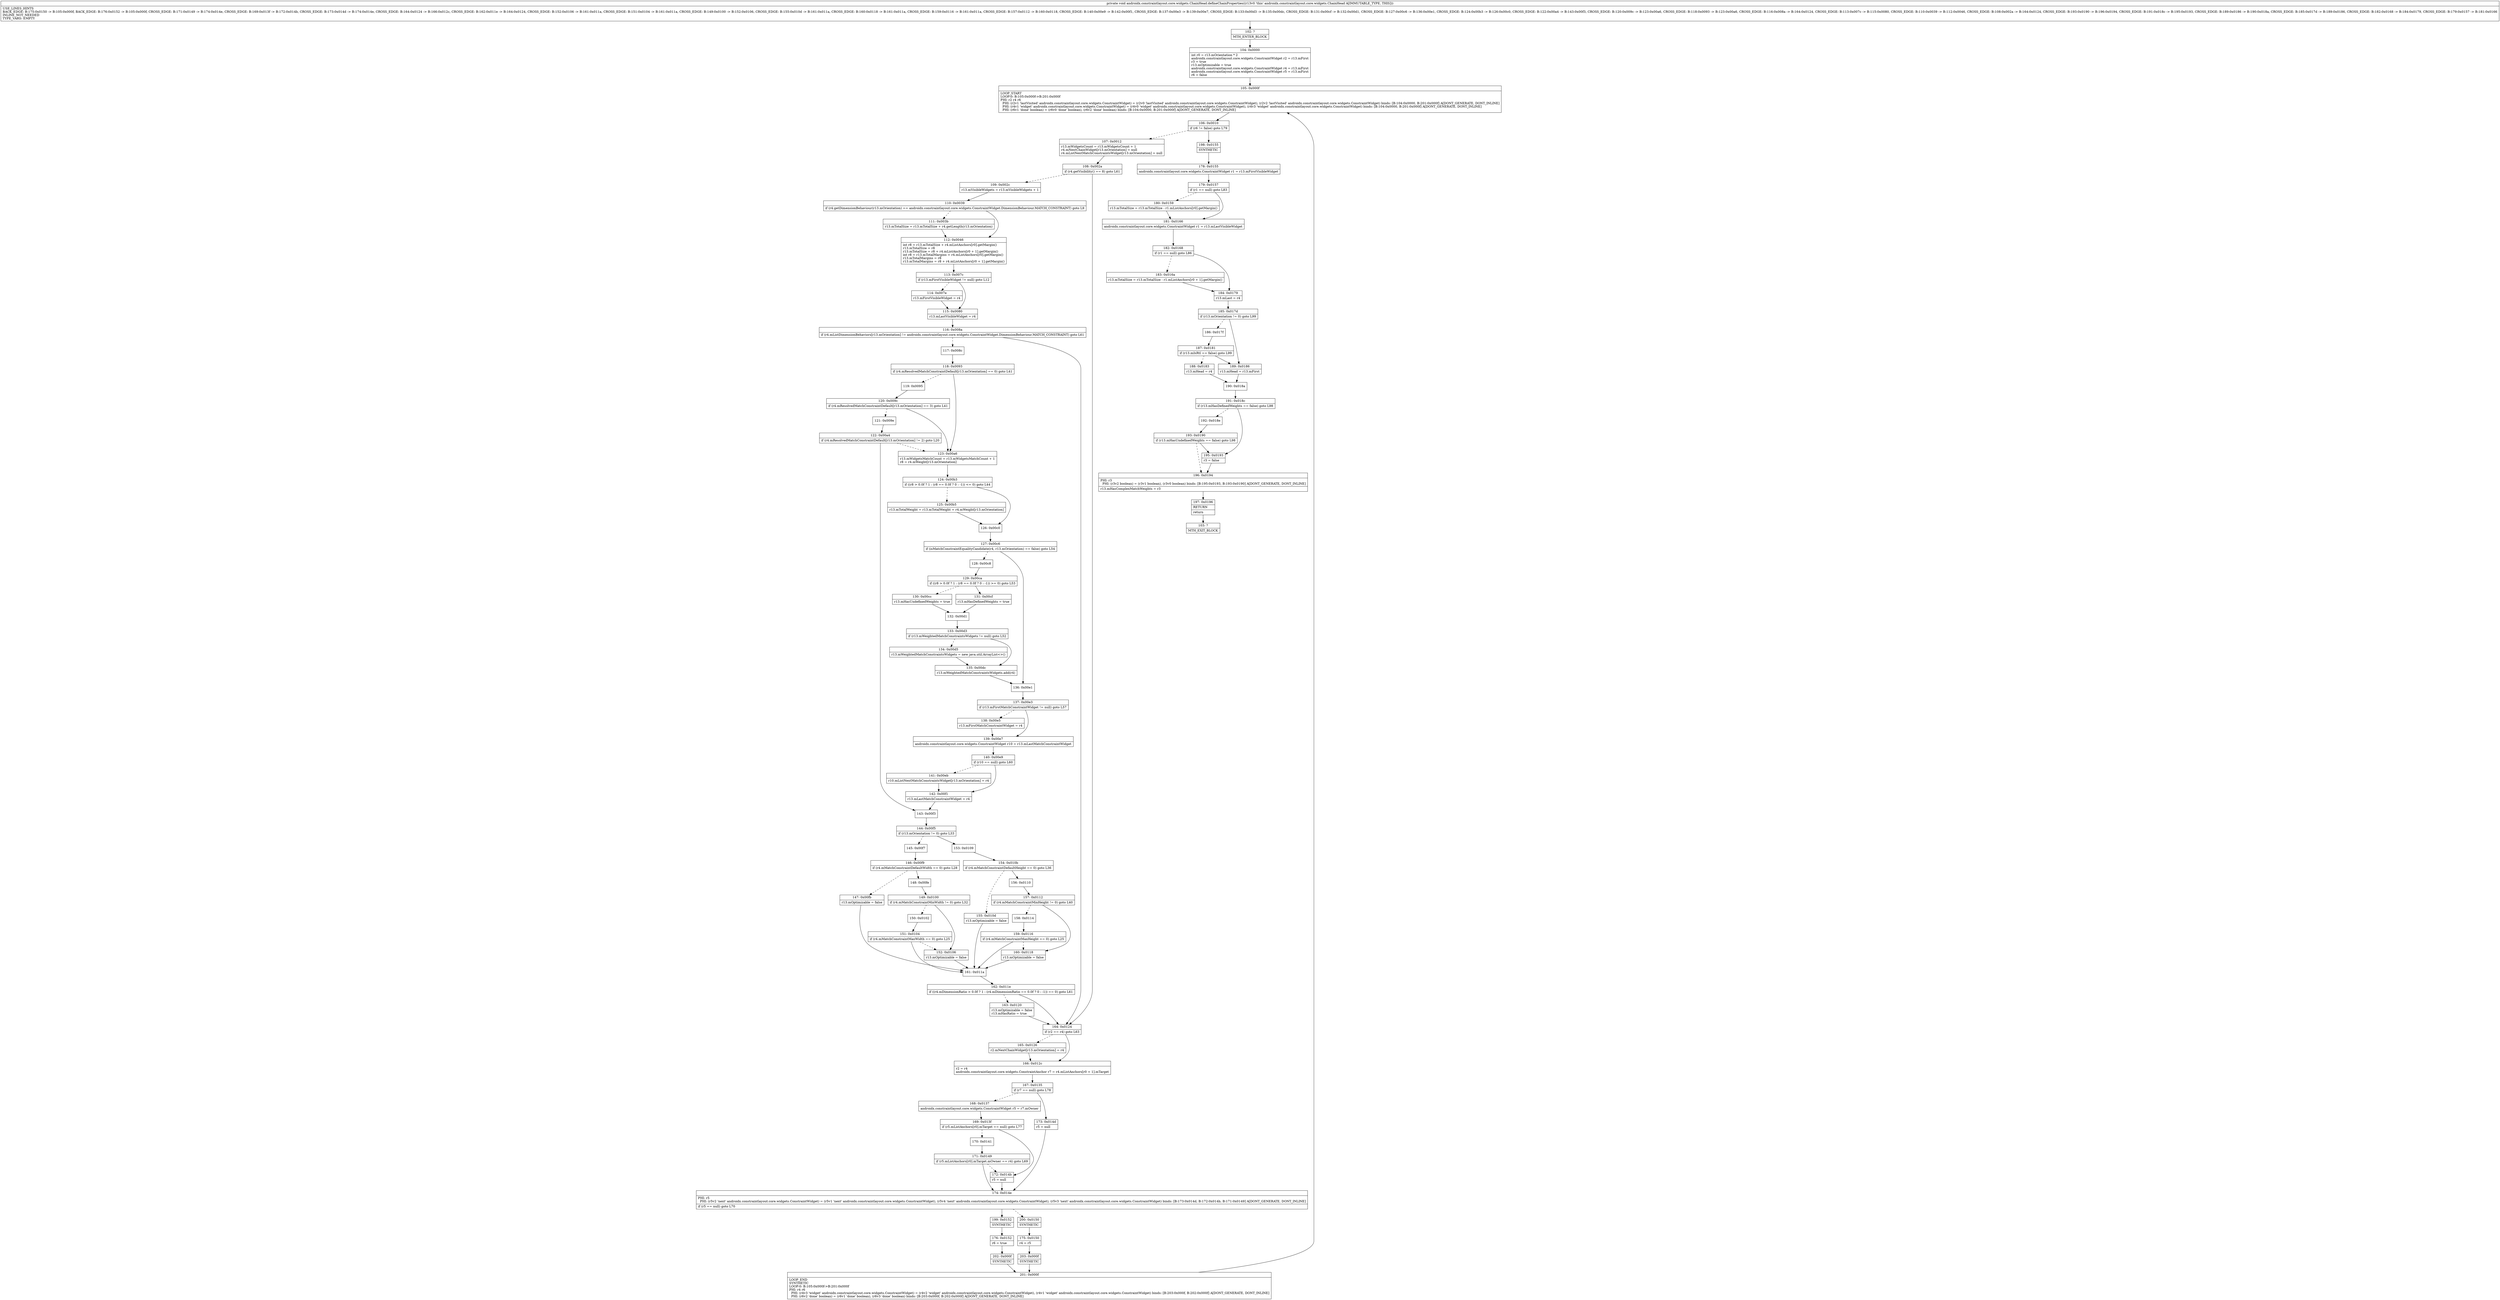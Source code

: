 digraph "CFG forandroidx.constraintlayout.core.widgets.ChainHead.defineChainProperties()V" {
Node_102 [shape=record,label="{102\:\ ?|MTH_ENTER_BLOCK\l}"];
Node_104 [shape=record,label="{104\:\ 0x0000|int r0 = r13.mOrientation * 2\landroidx.constraintlayout.core.widgets.ConstraintWidget r2 = r13.mFirst\lr3 = true\lr13.mOptimizable = true\landroidx.constraintlayout.core.widgets.ConstraintWidget r4 = r13.mFirst\landroidx.constraintlayout.core.widgets.ConstraintWidget r5 = r13.mFirst\lr6 = false\l}"];
Node_105 [shape=record,label="{105\:\ 0x000f|LOOP_START\lLOOP:0: B:105:0x000f\-\>B:201:0x000f\lPHI: r2 r4 r6 \l  PHI: (r2v1 'lastVisited' androidx.constraintlayout.core.widgets.ConstraintWidget) = (r2v0 'lastVisited' androidx.constraintlayout.core.widgets.ConstraintWidget), (r2v2 'lastVisited' androidx.constraintlayout.core.widgets.ConstraintWidget) binds: [B:104:0x0000, B:201:0x000f] A[DONT_GENERATE, DONT_INLINE]\l  PHI: (r4v1 'widget' androidx.constraintlayout.core.widgets.ConstraintWidget) = (r4v0 'widget' androidx.constraintlayout.core.widgets.ConstraintWidget), (r4v3 'widget' androidx.constraintlayout.core.widgets.ConstraintWidget) binds: [B:104:0x0000, B:201:0x000f] A[DONT_GENERATE, DONT_INLINE]\l  PHI: (r6v1 'done' boolean) = (r6v0 'done' boolean), (r6v2 'done' boolean) binds: [B:104:0x0000, B:201:0x000f] A[DONT_GENERATE, DONT_INLINE]\l}"];
Node_106 [shape=record,label="{106\:\ 0x0010|if (r6 != false) goto L79\l}"];
Node_107 [shape=record,label="{107\:\ 0x0012|r13.mWidgetsCount = r13.mWidgetsCount + 1\lr4.mNextChainWidget[r13.mOrientation] = null\lr4.mListNextMatchConstraintsWidget[r13.mOrientation] = null\l}"];
Node_108 [shape=record,label="{108\:\ 0x002a|if (r4.getVisibility() == 8) goto L61\l}"];
Node_109 [shape=record,label="{109\:\ 0x002c|r13.mVisibleWidgets = r13.mVisibleWidgets + 1\l}"];
Node_110 [shape=record,label="{110\:\ 0x0039|if (r4.getDimensionBehaviour(r13.mOrientation) == androidx.constraintlayout.core.widgets.ConstraintWidget.DimensionBehaviour.MATCH_CONSTRAINT) goto L9\l}"];
Node_111 [shape=record,label="{111\:\ 0x003b|r13.mTotalSize = r13.mTotalSize + r4.getLength(r13.mOrientation)\l}"];
Node_112 [shape=record,label="{112\:\ 0x0046|int r8 = r13.mTotalSize + r4.mListAnchors[r0].getMargin()\lr13.mTotalSize = r8\lr13.mTotalSize = r8 + r4.mListAnchors[r0 + 1].getMargin()\lint r8 = r13.mTotalMargins + r4.mListAnchors[r0].getMargin()\lr13.mTotalMargins = r8\lr13.mTotalMargins = r8 + r4.mListAnchors[r0 + 1].getMargin()\l}"];
Node_113 [shape=record,label="{113\:\ 0x007c|if (r13.mFirstVisibleWidget != null) goto L12\l}"];
Node_114 [shape=record,label="{114\:\ 0x007e|r13.mFirstVisibleWidget = r4\l}"];
Node_115 [shape=record,label="{115\:\ 0x0080|r13.mLastVisibleWidget = r4\l}"];
Node_116 [shape=record,label="{116\:\ 0x008a|if (r4.mListDimensionBehaviors[r13.mOrientation] != androidx.constraintlayout.core.widgets.ConstraintWidget.DimensionBehaviour.MATCH_CONSTRAINT) goto L61\l}"];
Node_117 [shape=record,label="{117\:\ 0x008c}"];
Node_118 [shape=record,label="{118\:\ 0x0093|if (r4.mResolvedMatchConstraintDefault[r13.mOrientation] == 0) goto L41\l}"];
Node_119 [shape=record,label="{119\:\ 0x0095}"];
Node_120 [shape=record,label="{120\:\ 0x009c|if (r4.mResolvedMatchConstraintDefault[r13.mOrientation] == 3) goto L41\l}"];
Node_121 [shape=record,label="{121\:\ 0x009e}"];
Node_122 [shape=record,label="{122\:\ 0x00a4|if (r4.mResolvedMatchConstraintDefault[r13.mOrientation] != 2) goto L20\l}"];
Node_143 [shape=record,label="{143\:\ 0x00f3}"];
Node_144 [shape=record,label="{144\:\ 0x00f5|if (r13.mOrientation != 0) goto L33\l}"];
Node_145 [shape=record,label="{145\:\ 0x00f7}"];
Node_146 [shape=record,label="{146\:\ 0x00f9|if (r4.mMatchConstraintDefaultWidth == 0) goto L28\l}"];
Node_147 [shape=record,label="{147\:\ 0x00fb|r13.mOptimizable = false\l}"];
Node_161 [shape=record,label="{161\:\ 0x011a}"];
Node_162 [shape=record,label="{162\:\ 0x011e|if ((r4.mDimensionRatio \> 0.0f ? 1 : (r4.mDimensionRatio == 0.0f ? 0 : \-1)) == 0) goto L61\l}"];
Node_163 [shape=record,label="{163\:\ 0x0120|r13.mOptimizable = false\lr13.mHasRatio = true\l}"];
Node_148 [shape=record,label="{148\:\ 0x00fe}"];
Node_149 [shape=record,label="{149\:\ 0x0100|if (r4.mMatchConstraintMinWidth != 0) goto L32\l}"];
Node_150 [shape=record,label="{150\:\ 0x0102}"];
Node_151 [shape=record,label="{151\:\ 0x0104|if (r4.mMatchConstraintMaxWidth == 0) goto L25\l}"];
Node_152 [shape=record,label="{152\:\ 0x0106|r13.mOptimizable = false\l}"];
Node_153 [shape=record,label="{153\:\ 0x0109}"];
Node_154 [shape=record,label="{154\:\ 0x010b|if (r4.mMatchConstraintDefaultHeight == 0) goto L36\l}"];
Node_155 [shape=record,label="{155\:\ 0x010d|r13.mOptimizable = false\l}"];
Node_156 [shape=record,label="{156\:\ 0x0110}"];
Node_157 [shape=record,label="{157\:\ 0x0112|if (r4.mMatchConstraintMinHeight != 0) goto L40\l}"];
Node_158 [shape=record,label="{158\:\ 0x0114}"];
Node_159 [shape=record,label="{159\:\ 0x0116|if (r4.mMatchConstraintMaxHeight == 0) goto L25\l}"];
Node_160 [shape=record,label="{160\:\ 0x0118|r13.mOptimizable = false\l}"];
Node_123 [shape=record,label="{123\:\ 0x00a6|r13.mWidgetsMatchCount = r13.mWidgetsMatchCount + 1\lr8 = r4.mWeight[r13.mOrientation]\l}"];
Node_124 [shape=record,label="{124\:\ 0x00b3|if ((r8 \> 0.0f ? 1 : (r8 == 0.0f ? 0 : \-1)) \<= 0) goto L44\l}"];
Node_125 [shape=record,label="{125\:\ 0x00b5|r13.mTotalWeight = r13.mTotalWeight + r4.mWeight[r13.mOrientation]\l}"];
Node_126 [shape=record,label="{126\:\ 0x00c0}"];
Node_127 [shape=record,label="{127\:\ 0x00c6|if (isMatchConstraintEqualityCandidate(r4, r13.mOrientation) == false) goto L54\l}"];
Node_128 [shape=record,label="{128\:\ 0x00c8}"];
Node_129 [shape=record,label="{129\:\ 0x00ca|if ((r8 \> 0.0f ? 1 : (r8 == 0.0f ? 0 : \-1)) \>= 0) goto L53\l}"];
Node_130 [shape=record,label="{130\:\ 0x00cc|r13.mHasUndefinedWeights = true\l}"];
Node_132 [shape=record,label="{132\:\ 0x00d1}"];
Node_133 [shape=record,label="{133\:\ 0x00d3|if (r13.mWeightedMatchConstraintsWidgets != null) goto L52\l}"];
Node_134 [shape=record,label="{134\:\ 0x00d5|r13.mWeightedMatchConstraintsWidgets = new java.util.ArrayList\<\>()\l}"];
Node_135 [shape=record,label="{135\:\ 0x00dc|r13.mWeightedMatchConstraintsWidgets.add(r4)\l}"];
Node_131 [shape=record,label="{131\:\ 0x00cf|r13.mHasDefinedWeights = true\l}"];
Node_136 [shape=record,label="{136\:\ 0x00e1}"];
Node_137 [shape=record,label="{137\:\ 0x00e3|if (r13.mFirstMatchConstraintWidget != null) goto L57\l}"];
Node_138 [shape=record,label="{138\:\ 0x00e5|r13.mFirstMatchConstraintWidget = r4\l}"];
Node_139 [shape=record,label="{139\:\ 0x00e7|androidx.constraintlayout.core.widgets.ConstraintWidget r10 = r13.mLastMatchConstraintWidget\l}"];
Node_140 [shape=record,label="{140\:\ 0x00e9|if (r10 == null) goto L60\l}"];
Node_141 [shape=record,label="{141\:\ 0x00eb|r10.mListNextMatchConstraintsWidget[r13.mOrientation] = r4\l}"];
Node_142 [shape=record,label="{142\:\ 0x00f1|r13.mLastMatchConstraintWidget = r4\l}"];
Node_164 [shape=record,label="{164\:\ 0x0124|if (r2 == r4) goto L63\l}"];
Node_165 [shape=record,label="{165\:\ 0x0126|r2.mNextChainWidget[r13.mOrientation] = r4\l}"];
Node_166 [shape=record,label="{166\:\ 0x012c|r2 = r4\landroidx.constraintlayout.core.widgets.ConstraintAnchor r7 = r4.mListAnchors[r0 + 1].mTarget\l}"];
Node_167 [shape=record,label="{167\:\ 0x0135|if (r7 == null) goto L78\l}"];
Node_168 [shape=record,label="{168\:\ 0x0137|androidx.constraintlayout.core.widgets.ConstraintWidget r5 = r7.mOwner\l}"];
Node_169 [shape=record,label="{169\:\ 0x013f|if (r5.mListAnchors[r0].mTarget == null) goto L77\l}"];
Node_170 [shape=record,label="{170\:\ 0x0141}"];
Node_171 [shape=record,label="{171\:\ 0x0149|if (r5.mListAnchors[r0].mTarget.mOwner == r4) goto L69\l}"];
Node_174 [shape=record,label="{174\:\ 0x014e|PHI: r5 \l  PHI: (r5v2 'next' androidx.constraintlayout.core.widgets.ConstraintWidget) = (r5v1 'next' androidx.constraintlayout.core.widgets.ConstraintWidget), (r5v4 'next' androidx.constraintlayout.core.widgets.ConstraintWidget), (r5v3 'next' androidx.constraintlayout.core.widgets.ConstraintWidget) binds: [B:173:0x014d, B:172:0x014b, B:171:0x0149] A[DONT_GENERATE, DONT_INLINE]\l|if (r5 == null) goto L70\l}"];
Node_199 [shape=record,label="{199\:\ 0x0152|SYNTHETIC\l}"];
Node_176 [shape=record,label="{176\:\ 0x0152|r6 = true\l}"];
Node_202 [shape=record,label="{202\:\ 0x000f|SYNTHETIC\l}"];
Node_201 [shape=record,label="{201\:\ 0x000f|LOOP_END\lSYNTHETIC\lLOOP:0: B:105:0x000f\-\>B:201:0x000f\lPHI: r4 r6 \l  PHI: (r4v3 'widget' androidx.constraintlayout.core.widgets.ConstraintWidget) = (r4v2 'widget' androidx.constraintlayout.core.widgets.ConstraintWidget), (r4v1 'widget' androidx.constraintlayout.core.widgets.ConstraintWidget) binds: [B:203:0x000f, B:202:0x000f] A[DONT_GENERATE, DONT_INLINE]\l  PHI: (r6v2 'done' boolean) = (r6v1 'done' boolean), (r6v3 'done' boolean) binds: [B:203:0x000f, B:202:0x000f] A[DONT_GENERATE, DONT_INLINE]\l}"];
Node_200 [shape=record,label="{200\:\ 0x0150|SYNTHETIC\l}"];
Node_175 [shape=record,label="{175\:\ 0x0150|r4 = r5\l}"];
Node_203 [shape=record,label="{203\:\ 0x000f|SYNTHETIC\l}"];
Node_172 [shape=record,label="{172\:\ 0x014b|r5 = null\l}"];
Node_173 [shape=record,label="{173\:\ 0x014d|r5 = null\l}"];
Node_198 [shape=record,label="{198\:\ 0x0155|SYNTHETIC\l}"];
Node_178 [shape=record,label="{178\:\ 0x0155|androidx.constraintlayout.core.widgets.ConstraintWidget r1 = r13.mFirstVisibleWidget\l}"];
Node_179 [shape=record,label="{179\:\ 0x0157|if (r1 == null) goto L83\l}"];
Node_180 [shape=record,label="{180\:\ 0x0159|r13.mTotalSize = r13.mTotalSize \- r1.mListAnchors[r0].getMargin()\l}"];
Node_181 [shape=record,label="{181\:\ 0x0166|androidx.constraintlayout.core.widgets.ConstraintWidget r1 = r13.mLastVisibleWidget\l}"];
Node_182 [shape=record,label="{182\:\ 0x0168|if (r1 == null) goto L86\l}"];
Node_183 [shape=record,label="{183\:\ 0x016a|r13.mTotalSize = r13.mTotalSize \- r1.mListAnchors[r0 + 1].getMargin()\l}"];
Node_184 [shape=record,label="{184\:\ 0x0179|r13.mLast = r4\l}"];
Node_185 [shape=record,label="{185\:\ 0x017d|if (r13.mOrientation != 0) goto L99\l}"];
Node_186 [shape=record,label="{186\:\ 0x017f}"];
Node_187 [shape=record,label="{187\:\ 0x0181|if (r13.mIsRtl == false) goto L99\l}"];
Node_188 [shape=record,label="{188\:\ 0x0183|r13.mHead = r4\l}"];
Node_190 [shape=record,label="{190\:\ 0x018a}"];
Node_191 [shape=record,label="{191\:\ 0x018c|if (r13.mHasDefinedWeights == false) goto L98\l}"];
Node_192 [shape=record,label="{192\:\ 0x018e}"];
Node_193 [shape=record,label="{193\:\ 0x0190|if (r13.mHasUndefinedWeights == false) goto L98\l}"];
Node_196 [shape=record,label="{196\:\ 0x0194|PHI: r3 \l  PHI: (r3v2 boolean) = (r3v1 boolean), (r3v0 boolean) binds: [B:195:0x0193, B:193:0x0190] A[DONT_GENERATE, DONT_INLINE]\l|r13.mHasComplexMatchWeights = r3\l}"];
Node_197 [shape=record,label="{197\:\ 0x0196|RETURN\l|return\l}"];
Node_103 [shape=record,label="{103\:\ ?|MTH_EXIT_BLOCK\l}"];
Node_195 [shape=record,label="{195\:\ 0x0193|r3 = false\l}"];
Node_189 [shape=record,label="{189\:\ 0x0186|r13.mHead = r13.mFirst\l}"];
MethodNode[shape=record,label="{private void androidx.constraintlayout.core.widgets.ChainHead.defineChainProperties((r13v0 'this' androidx.constraintlayout.core.widgets.ChainHead A[IMMUTABLE_TYPE, THIS]))  | USE_LINES_HINTS\lBACK_EDGE: B:175:0x0150 \-\> B:105:0x000f, BACK_EDGE: B:176:0x0152 \-\> B:105:0x000f, CROSS_EDGE: B:171:0x0149 \-\> B:174:0x014e, CROSS_EDGE: B:169:0x013f \-\> B:172:0x014b, CROSS_EDGE: B:173:0x014d \-\> B:174:0x014e, CROSS_EDGE: B:164:0x0124 \-\> B:166:0x012c, CROSS_EDGE: B:162:0x011e \-\> B:164:0x0124, CROSS_EDGE: B:152:0x0106 \-\> B:161:0x011a, CROSS_EDGE: B:151:0x0104 \-\> B:161:0x011a, CROSS_EDGE: B:149:0x0100 \-\> B:152:0x0106, CROSS_EDGE: B:155:0x010d \-\> B:161:0x011a, CROSS_EDGE: B:160:0x0118 \-\> B:161:0x011a, CROSS_EDGE: B:159:0x0116 \-\> B:161:0x011a, CROSS_EDGE: B:157:0x0112 \-\> B:160:0x0118, CROSS_EDGE: B:140:0x00e9 \-\> B:142:0x00f1, CROSS_EDGE: B:137:0x00e3 \-\> B:139:0x00e7, CROSS_EDGE: B:133:0x00d3 \-\> B:135:0x00dc, CROSS_EDGE: B:131:0x00cf \-\> B:132:0x00d1, CROSS_EDGE: B:127:0x00c6 \-\> B:136:0x00e1, CROSS_EDGE: B:124:0x00b3 \-\> B:126:0x00c0, CROSS_EDGE: B:122:0x00a4 \-\> B:143:0x00f3, CROSS_EDGE: B:120:0x009c \-\> B:123:0x00a6, CROSS_EDGE: B:118:0x0093 \-\> B:123:0x00a6, CROSS_EDGE: B:116:0x008a \-\> B:164:0x0124, CROSS_EDGE: B:113:0x007c \-\> B:115:0x0080, CROSS_EDGE: B:110:0x0039 \-\> B:112:0x0046, CROSS_EDGE: B:108:0x002a \-\> B:164:0x0124, CROSS_EDGE: B:193:0x0190 \-\> B:196:0x0194, CROSS_EDGE: B:191:0x018c \-\> B:195:0x0193, CROSS_EDGE: B:189:0x0186 \-\> B:190:0x018a, CROSS_EDGE: B:185:0x017d \-\> B:189:0x0186, CROSS_EDGE: B:182:0x0168 \-\> B:184:0x0179, CROSS_EDGE: B:179:0x0157 \-\> B:181:0x0166\lINLINE_NOT_NEEDED\lTYPE_VARS: EMPTY\l}"];
MethodNode -> Node_102;Node_102 -> Node_104;
Node_104 -> Node_105;
Node_105 -> Node_106;
Node_106 -> Node_107[style=dashed];
Node_106 -> Node_198;
Node_107 -> Node_108;
Node_108 -> Node_109[style=dashed];
Node_108 -> Node_164;
Node_109 -> Node_110;
Node_110 -> Node_111[style=dashed];
Node_110 -> Node_112;
Node_111 -> Node_112;
Node_112 -> Node_113;
Node_113 -> Node_114[style=dashed];
Node_113 -> Node_115;
Node_114 -> Node_115;
Node_115 -> Node_116;
Node_116 -> Node_117[style=dashed];
Node_116 -> Node_164;
Node_117 -> Node_118;
Node_118 -> Node_119[style=dashed];
Node_118 -> Node_123;
Node_119 -> Node_120;
Node_120 -> Node_121[style=dashed];
Node_120 -> Node_123;
Node_121 -> Node_122;
Node_122 -> Node_123[style=dashed];
Node_122 -> Node_143;
Node_143 -> Node_144;
Node_144 -> Node_145[style=dashed];
Node_144 -> Node_153;
Node_145 -> Node_146;
Node_146 -> Node_147[style=dashed];
Node_146 -> Node_148;
Node_147 -> Node_161;
Node_161 -> Node_162;
Node_162 -> Node_163[style=dashed];
Node_162 -> Node_164;
Node_163 -> Node_164;
Node_148 -> Node_149;
Node_149 -> Node_150[style=dashed];
Node_149 -> Node_152;
Node_150 -> Node_151;
Node_151 -> Node_152[style=dashed];
Node_151 -> Node_161;
Node_152 -> Node_161;
Node_153 -> Node_154;
Node_154 -> Node_155[style=dashed];
Node_154 -> Node_156;
Node_155 -> Node_161;
Node_156 -> Node_157;
Node_157 -> Node_158[style=dashed];
Node_157 -> Node_160;
Node_158 -> Node_159;
Node_159 -> Node_160[style=dashed];
Node_159 -> Node_161;
Node_160 -> Node_161;
Node_123 -> Node_124;
Node_124 -> Node_125[style=dashed];
Node_124 -> Node_126;
Node_125 -> Node_126;
Node_126 -> Node_127;
Node_127 -> Node_128[style=dashed];
Node_127 -> Node_136;
Node_128 -> Node_129;
Node_129 -> Node_130[style=dashed];
Node_129 -> Node_131;
Node_130 -> Node_132;
Node_132 -> Node_133;
Node_133 -> Node_134[style=dashed];
Node_133 -> Node_135;
Node_134 -> Node_135;
Node_135 -> Node_136;
Node_131 -> Node_132;
Node_136 -> Node_137;
Node_137 -> Node_138[style=dashed];
Node_137 -> Node_139;
Node_138 -> Node_139;
Node_139 -> Node_140;
Node_140 -> Node_141[style=dashed];
Node_140 -> Node_142;
Node_141 -> Node_142;
Node_142 -> Node_143;
Node_164 -> Node_165[style=dashed];
Node_164 -> Node_166;
Node_165 -> Node_166;
Node_166 -> Node_167;
Node_167 -> Node_168[style=dashed];
Node_167 -> Node_173;
Node_168 -> Node_169;
Node_169 -> Node_170[style=dashed];
Node_169 -> Node_172;
Node_170 -> Node_171;
Node_171 -> Node_172[style=dashed];
Node_171 -> Node_174;
Node_174 -> Node_199;
Node_174 -> Node_200[style=dashed];
Node_199 -> Node_176;
Node_176 -> Node_202;
Node_202 -> Node_201;
Node_201 -> Node_105;
Node_200 -> Node_175;
Node_175 -> Node_203;
Node_203 -> Node_201;
Node_172 -> Node_174;
Node_173 -> Node_174;
Node_198 -> Node_178;
Node_178 -> Node_179;
Node_179 -> Node_180[style=dashed];
Node_179 -> Node_181;
Node_180 -> Node_181;
Node_181 -> Node_182;
Node_182 -> Node_183[style=dashed];
Node_182 -> Node_184;
Node_183 -> Node_184;
Node_184 -> Node_185;
Node_185 -> Node_186[style=dashed];
Node_185 -> Node_189;
Node_186 -> Node_187;
Node_187 -> Node_188[style=dashed];
Node_187 -> Node_189;
Node_188 -> Node_190;
Node_190 -> Node_191;
Node_191 -> Node_192[style=dashed];
Node_191 -> Node_195;
Node_192 -> Node_193;
Node_193 -> Node_195;
Node_193 -> Node_196[style=dashed];
Node_196 -> Node_197;
Node_197 -> Node_103;
Node_195 -> Node_196;
Node_189 -> Node_190;
}

